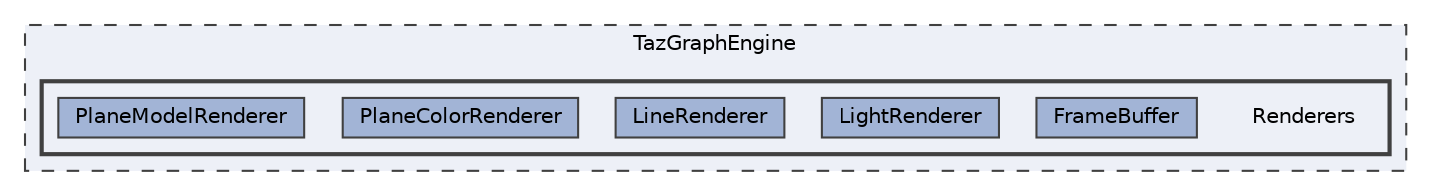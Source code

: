 digraph "/mnt/c/Users/lefte/Mujin/MastersThesis/Taz/TazGraph/TazGraphEngine/Renderers"
{
 // LATEX_PDF_SIZE
  bgcolor="transparent";
  edge [fontname=Helvetica,fontsize=10,labelfontname=Helvetica,labelfontsize=10];
  node [fontname=Helvetica,fontsize=10,shape=box,height=0.2,width=0.4];
  compound=true
  subgraph clusterdir_b651ad071ea0015b9e78c24c646b3ca0 {
    graph [ bgcolor="#edf0f7", pencolor="grey25", label="TazGraphEngine", fontname=Helvetica,fontsize=10 style="filled,dashed", URL="dir_b651ad071ea0015b9e78c24c646b3ca0.html",tooltip=""]
  subgraph clusterdir_eff3c25c434cfa44caa9dd3a372252b6 {
    graph [ bgcolor="#edf0f7", pencolor="grey25", label="", fontname=Helvetica,fontsize=10 style="filled,bold", URL="dir_eff3c25c434cfa44caa9dd3a372252b6.html",tooltip=""]
    dir_eff3c25c434cfa44caa9dd3a372252b6 [shape=plaintext, label="Renderers"];
  dir_e93478b0b0bdc147b206569bd8962932 [label="FrameBuffer", fillcolor="#a2b4d6", color="grey25", style="filled", URL="dir_e93478b0b0bdc147b206569bd8962932.html",tooltip=""];
  dir_e878591142a581d612f04c5a6f7e3833 [label="LightRenderer", fillcolor="#a2b4d6", color="grey25", style="filled", URL="dir_e878591142a581d612f04c5a6f7e3833.html",tooltip=""];
  dir_5cc5a403bd773b062b72b5729cdc4411 [label="LineRenderer", fillcolor="#a2b4d6", color="grey25", style="filled", URL="dir_5cc5a403bd773b062b72b5729cdc4411.html",tooltip=""];
  dir_dac67afdb5b459caee69235731e9dc29 [label="PlaneColorRenderer", fillcolor="#a2b4d6", color="grey25", style="filled", URL="dir_dac67afdb5b459caee69235731e9dc29.html",tooltip=""];
  dir_66f635ad6225cfdd24f680f7b1e295df [label="PlaneModelRenderer", fillcolor="#a2b4d6", color="grey25", style="filled", URL="dir_66f635ad6225cfdd24f680f7b1e295df.html",tooltip=""];
  }
  }
}
